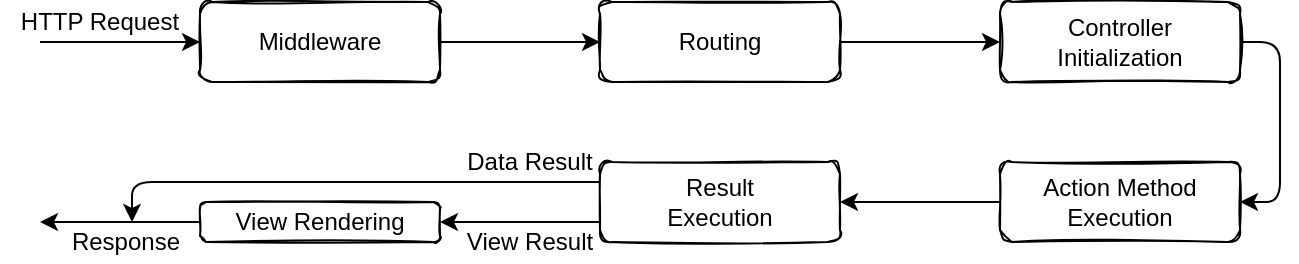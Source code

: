 <mxfile version="13.9.9" type="device"><diagram id="C5RBs43oDa-KdzZeNtuy" name="ASP.NET MVC Request lifecycle"><mxGraphModel dx="1422" dy="822" grid="1" gridSize="10" guides="1" tooltips="1" connect="1" arrows="1" fold="1" page="1" pageScale="1" pageWidth="827" pageHeight="1169" math="0" shadow="0"><root><mxCell id="WIyWlLk6GJQsqaUBKTNV-0"/><mxCell id="WIyWlLk6GJQsqaUBKTNV-1" parent="WIyWlLk6GJQsqaUBKTNV-0"/><mxCell id="CLOx3dDbXwwkkNR9v1tP-0" value="Middleware" style="rounded=1;whiteSpace=wrap;html=1;sketch=1;" vertex="1" parent="WIyWlLk6GJQsqaUBKTNV-1"><mxGeometry x="194" y="120" width="120" height="40" as="geometry"/></mxCell><mxCell id="CLOx3dDbXwwkkNR9v1tP-2" value="Routing" style="rounded=1;whiteSpace=wrap;html=1;sketch=1;" vertex="1" parent="WIyWlLk6GJQsqaUBKTNV-1"><mxGeometry x="394" y="120" width="120" height="40" as="geometry"/></mxCell><mxCell id="CLOx3dDbXwwkkNR9v1tP-3" value="Controller&lt;br&gt;Initialization" style="rounded=1;whiteSpace=wrap;html=1;sketch=1;" vertex="1" parent="WIyWlLk6GJQsqaUBKTNV-1"><mxGeometry x="594" y="120" width="120" height="40" as="geometry"/></mxCell><mxCell id="CLOx3dDbXwwkkNR9v1tP-4" value="Action Method&lt;br&gt;Execution" style="rounded=1;whiteSpace=wrap;html=1;sketch=1;" vertex="1" parent="WIyWlLk6GJQsqaUBKTNV-1"><mxGeometry x="594" y="200" width="120" height="40" as="geometry"/></mxCell><mxCell id="CLOx3dDbXwwkkNR9v1tP-5" value="Result&lt;br&gt;Execution" style="rounded=1;whiteSpace=wrap;html=1;sketch=1;" vertex="1" parent="WIyWlLk6GJQsqaUBKTNV-1"><mxGeometry x="394" y="200" width="120" height="40" as="geometry"/></mxCell><mxCell id="CLOx3dDbXwwkkNR9v1tP-6" value="View Rendering" style="rounded=1;whiteSpace=wrap;html=1;sketch=1;" vertex="1" parent="WIyWlLk6GJQsqaUBKTNV-1"><mxGeometry x="194" y="220" width="120" height="20" as="geometry"/></mxCell><mxCell id="CLOx3dDbXwwkkNR9v1tP-7" value="" style="endArrow=classic;html=1;exitX=1;exitY=0.5;exitDx=0;exitDy=0;entryX=0;entryY=0.5;entryDx=0;entryDy=0;" edge="1" parent="WIyWlLk6GJQsqaUBKTNV-1" source="CLOx3dDbXwwkkNR9v1tP-0" target="CLOx3dDbXwwkkNR9v1tP-2"><mxGeometry width="50" height="50" relative="1" as="geometry"><mxPoint x="514" y="450" as="sourcePoint"/><mxPoint x="564" y="400" as="targetPoint"/></mxGeometry></mxCell><mxCell id="CLOx3dDbXwwkkNR9v1tP-8" value="" style="endArrow=classic;html=1;exitX=1;exitY=0.5;exitDx=0;exitDy=0;entryX=0;entryY=0.5;entryDx=0;entryDy=0;" edge="1" parent="WIyWlLk6GJQsqaUBKTNV-1" source="CLOx3dDbXwwkkNR9v1tP-2" target="CLOx3dDbXwwkkNR9v1tP-3"><mxGeometry width="50" height="50" relative="1" as="geometry"><mxPoint x="514" y="450" as="sourcePoint"/><mxPoint x="564" y="400" as="targetPoint"/></mxGeometry></mxCell><mxCell id="CLOx3dDbXwwkkNR9v1tP-9" value="" style="endArrow=classic;html=1;exitX=0;exitY=0.5;exitDx=0;exitDy=0;entryX=1;entryY=0.5;entryDx=0;entryDy=0;" edge="1" parent="WIyWlLk6GJQsqaUBKTNV-1" source="CLOx3dDbXwwkkNR9v1tP-4" target="CLOx3dDbXwwkkNR9v1tP-5"><mxGeometry width="50" height="50" relative="1" as="geometry"><mxPoint x="514" y="450" as="sourcePoint"/><mxPoint x="564" y="400" as="targetPoint"/></mxGeometry></mxCell><mxCell id="CLOx3dDbXwwkkNR9v1tP-10" value="" style="endArrow=classic;html=1;exitX=0;exitY=0.75;exitDx=0;exitDy=0;entryX=1;entryY=0.5;entryDx=0;entryDy=0;" edge="1" parent="WIyWlLk6GJQsqaUBKTNV-1" source="CLOx3dDbXwwkkNR9v1tP-5" target="CLOx3dDbXwwkkNR9v1tP-6"><mxGeometry width="50" height="50" relative="1" as="geometry"><mxPoint x="514" y="450" as="sourcePoint"/><mxPoint x="564" y="400" as="targetPoint"/></mxGeometry></mxCell><mxCell id="CLOx3dDbXwwkkNR9v1tP-11" value="" style="endArrow=classic;html=1;exitX=0;exitY=0.25;exitDx=0;exitDy=0;" edge="1" parent="WIyWlLk6GJQsqaUBKTNV-1" source="CLOx3dDbXwwkkNR9v1tP-5"><mxGeometry width="50" height="50" relative="1" as="geometry"><mxPoint x="514" y="450" as="sourcePoint"/><mxPoint x="160" y="230" as="targetPoint"/><Array as="points"><mxPoint x="160" y="210"/></Array></mxGeometry></mxCell><mxCell id="CLOx3dDbXwwkkNR9v1tP-13" value="Data Result" style="text;html=1;strokeColor=none;fillColor=none;align=center;verticalAlign=middle;whiteSpace=wrap;rounded=0;" vertex="1" parent="WIyWlLk6GJQsqaUBKTNV-1"><mxGeometry x="324" y="190" width="70" height="20" as="geometry"/></mxCell><mxCell id="CLOx3dDbXwwkkNR9v1tP-14" value="View Result" style="text;html=1;strokeColor=none;fillColor=none;align=center;verticalAlign=middle;whiteSpace=wrap;rounded=0;" vertex="1" parent="WIyWlLk6GJQsqaUBKTNV-1"><mxGeometry x="324" y="230" width="70" height="20" as="geometry"/></mxCell><mxCell id="CLOx3dDbXwwkkNR9v1tP-15" value="" style="endArrow=classic;html=1;" edge="1" parent="WIyWlLk6GJQsqaUBKTNV-1" target="CLOx3dDbXwwkkNR9v1tP-0"><mxGeometry width="50" height="50" relative="1" as="geometry"><mxPoint x="114" y="140" as="sourcePoint"/><mxPoint x="564" y="390" as="targetPoint"/></mxGeometry></mxCell><mxCell id="CLOx3dDbXwwkkNR9v1tP-16" value="HTTP Request" style="text;html=1;strokeColor=none;fillColor=none;align=center;verticalAlign=middle;whiteSpace=wrap;rounded=0;" vertex="1" parent="WIyWlLk6GJQsqaUBKTNV-1"><mxGeometry x="94" y="120" width="100" height="20" as="geometry"/></mxCell><mxCell id="CLOx3dDbXwwkkNR9v1tP-17" value="" style="endArrow=classic;html=1;exitX=0;exitY=0.5;exitDx=0;exitDy=0;" edge="1" parent="WIyWlLk6GJQsqaUBKTNV-1" source="CLOx3dDbXwwkkNR9v1tP-6"><mxGeometry width="50" height="50" relative="1" as="geometry"><mxPoint x="514" y="430" as="sourcePoint"/><mxPoint x="114" y="230" as="targetPoint"/></mxGeometry></mxCell><mxCell id="CLOx3dDbXwwkkNR9v1tP-18" value="" style="endArrow=classic;html=1;exitX=1;exitY=0.5;exitDx=0;exitDy=0;entryX=1;entryY=0.5;entryDx=0;entryDy=0;" edge="1" parent="WIyWlLk6GJQsqaUBKTNV-1" source="CLOx3dDbXwwkkNR9v1tP-3" target="CLOx3dDbXwwkkNR9v1tP-4"><mxGeometry width="50" height="50" relative="1" as="geometry"><mxPoint x="514" y="430" as="sourcePoint"/><mxPoint x="564" y="380" as="targetPoint"/><Array as="points"><mxPoint x="734" y="140"/><mxPoint x="734" y="220"/></Array></mxGeometry></mxCell><mxCell id="CLOx3dDbXwwkkNR9v1tP-21" value="Response" style="text;html=1;strokeColor=none;fillColor=none;align=center;verticalAlign=middle;whiteSpace=wrap;rounded=0;" vertex="1" parent="WIyWlLk6GJQsqaUBKTNV-1"><mxGeometry x="120" y="230" width="74" height="20" as="geometry"/></mxCell></root></mxGraphModel></diagram></mxfile>